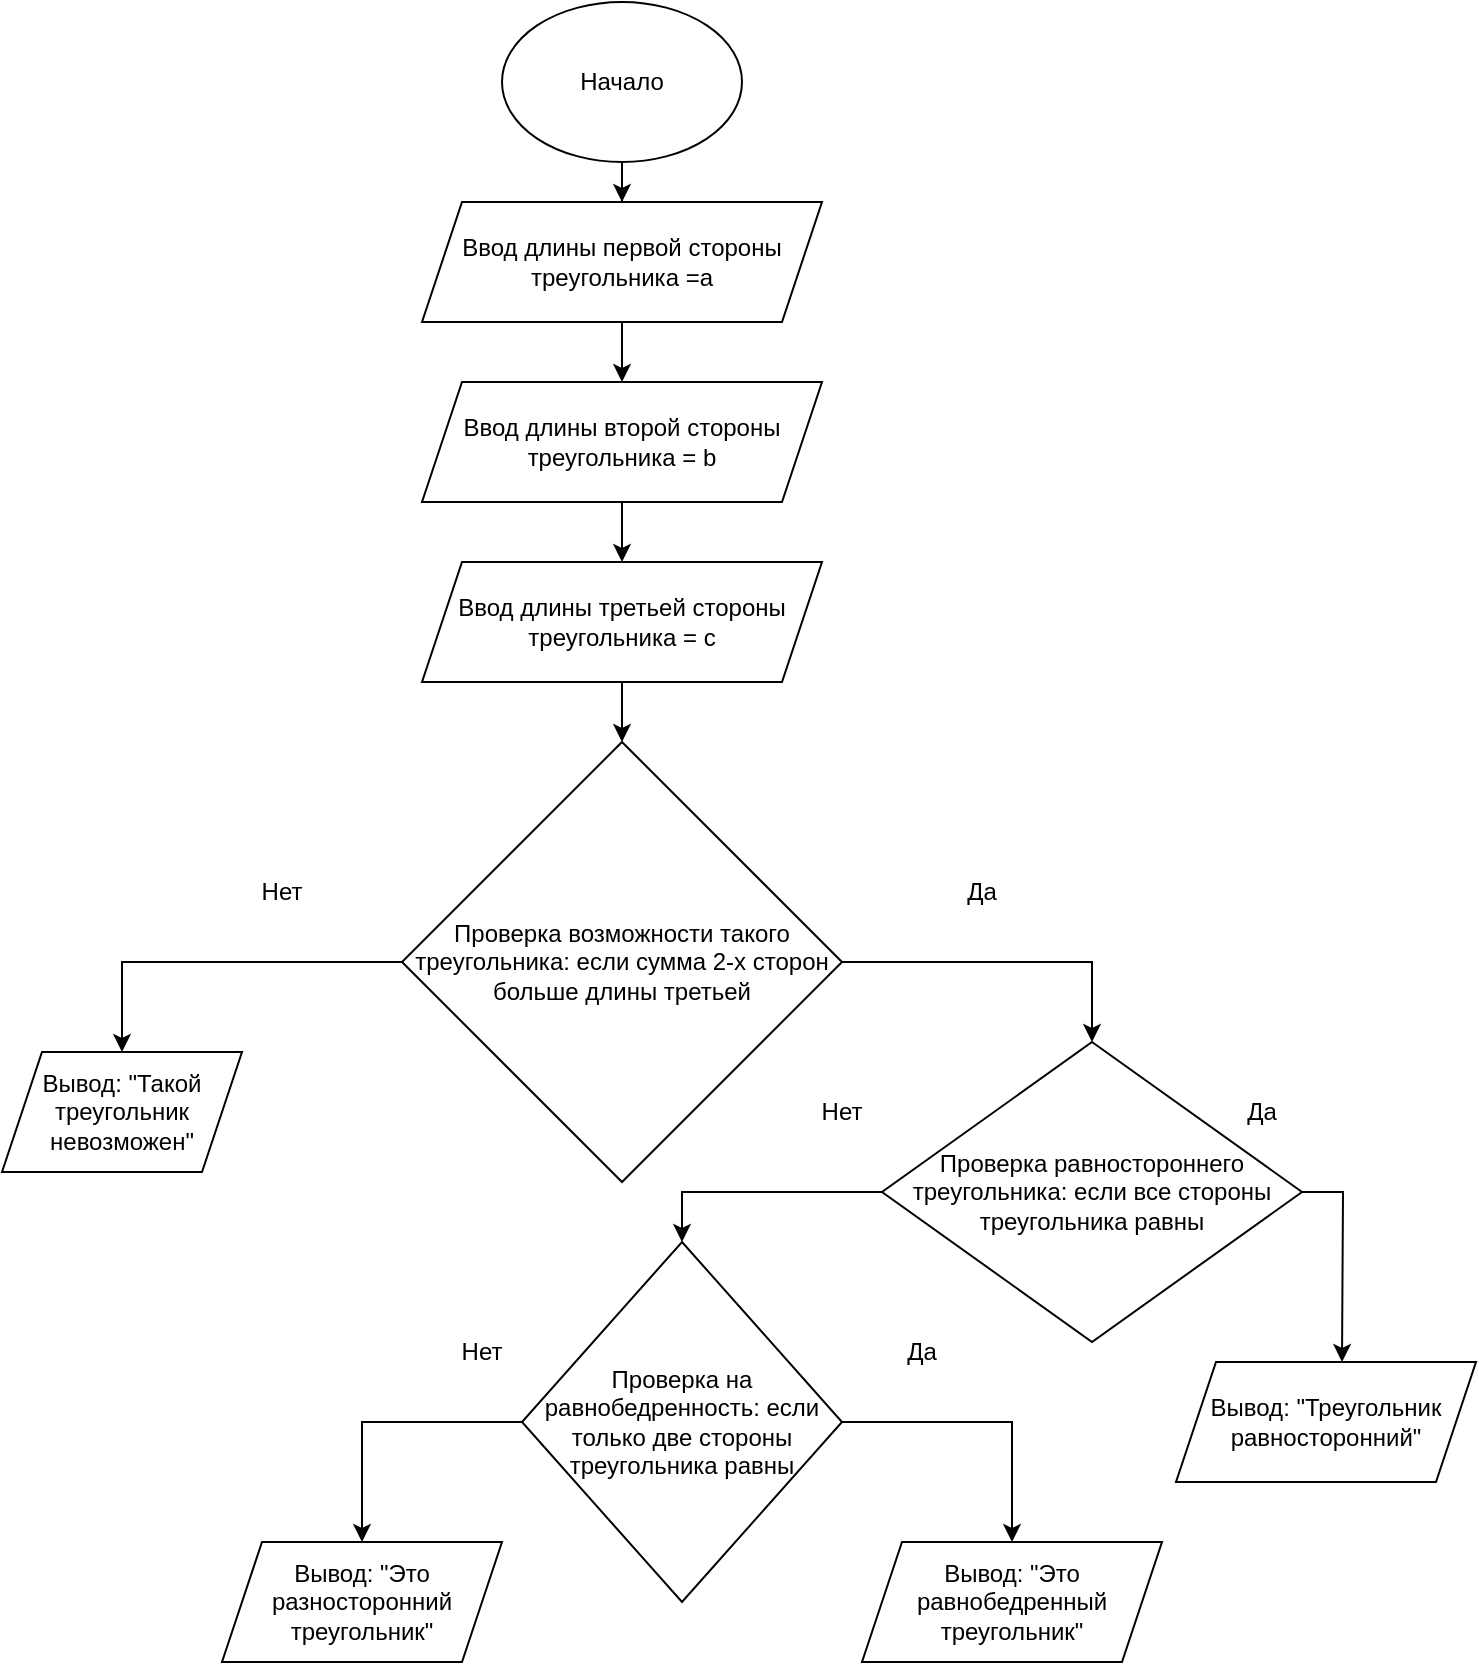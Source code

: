 <mxfile version="16.0.0" type="github">
  <diagram id="jDjCkrvd8pg0LujyqgoL" name="Page-1">
    <mxGraphModel dx="782" dy="418" grid="1" gridSize="10" guides="1" tooltips="1" connect="1" arrows="1" fold="1" page="1" pageScale="1" pageWidth="827" pageHeight="1169" math="0" shadow="0">
      <root>
        <mxCell id="0" />
        <mxCell id="1" parent="0" />
        <mxCell id="SS7sDXPhh90FTraIYqzg-6" style="edgeStyle=orthogonalEdgeStyle;rounded=0;orthogonalLoop=1;jettySize=auto;html=1;entryX=0.5;entryY=0;entryDx=0;entryDy=0;" edge="1" parent="1" source="SS7sDXPhh90FTraIYqzg-1" target="SS7sDXPhh90FTraIYqzg-2">
          <mxGeometry relative="1" as="geometry" />
        </mxCell>
        <mxCell id="SS7sDXPhh90FTraIYqzg-1" value="Начало" style="ellipse;whiteSpace=wrap;html=1;" vertex="1" parent="1">
          <mxGeometry x="340" y="30" width="120" height="80" as="geometry" />
        </mxCell>
        <mxCell id="SS7sDXPhh90FTraIYqzg-7" style="edgeStyle=orthogonalEdgeStyle;rounded=0;orthogonalLoop=1;jettySize=auto;html=1;entryX=0.5;entryY=0;entryDx=0;entryDy=0;" edge="1" parent="1" source="SS7sDXPhh90FTraIYqzg-2" target="SS7sDXPhh90FTraIYqzg-3">
          <mxGeometry relative="1" as="geometry" />
        </mxCell>
        <mxCell id="SS7sDXPhh90FTraIYqzg-2" value="Ввод длины первой стороны треугольника =а" style="shape=parallelogram;perimeter=parallelogramPerimeter;whiteSpace=wrap;html=1;fixedSize=1;" vertex="1" parent="1">
          <mxGeometry x="300" y="130" width="200" height="60" as="geometry" />
        </mxCell>
        <mxCell id="SS7sDXPhh90FTraIYqzg-8" style="edgeStyle=orthogonalEdgeStyle;rounded=0;orthogonalLoop=1;jettySize=auto;html=1;entryX=0.5;entryY=0;entryDx=0;entryDy=0;" edge="1" parent="1" source="SS7sDXPhh90FTraIYqzg-3" target="SS7sDXPhh90FTraIYqzg-4">
          <mxGeometry relative="1" as="geometry" />
        </mxCell>
        <mxCell id="SS7sDXPhh90FTraIYqzg-3" value="Ввод длины второй стороны треугольника = b" style="shape=parallelogram;perimeter=parallelogramPerimeter;whiteSpace=wrap;html=1;fixedSize=1;" vertex="1" parent="1">
          <mxGeometry x="300" y="220" width="200" height="60" as="geometry" />
        </mxCell>
        <mxCell id="SS7sDXPhh90FTraIYqzg-9" style="edgeStyle=orthogonalEdgeStyle;rounded=0;orthogonalLoop=1;jettySize=auto;html=1;entryX=0.5;entryY=0;entryDx=0;entryDy=0;" edge="1" parent="1" source="SS7sDXPhh90FTraIYqzg-4" target="SS7sDXPhh90FTraIYqzg-5">
          <mxGeometry relative="1" as="geometry" />
        </mxCell>
        <mxCell id="SS7sDXPhh90FTraIYqzg-4" value="Ввод длины третьей стороны треугольника = c" style="shape=parallelogram;perimeter=parallelogramPerimeter;whiteSpace=wrap;html=1;fixedSize=1;" vertex="1" parent="1">
          <mxGeometry x="300" y="310" width="200" height="60" as="geometry" />
        </mxCell>
        <mxCell id="SS7sDXPhh90FTraIYqzg-14" style="edgeStyle=orthogonalEdgeStyle;rounded=0;orthogonalLoop=1;jettySize=auto;html=1;entryX=0.5;entryY=0;entryDx=0;entryDy=0;" edge="1" parent="1" source="SS7sDXPhh90FTraIYqzg-5" target="SS7sDXPhh90FTraIYqzg-13">
          <mxGeometry relative="1" as="geometry" />
        </mxCell>
        <mxCell id="SS7sDXPhh90FTraIYqzg-16" style="edgeStyle=orthogonalEdgeStyle;rounded=0;orthogonalLoop=1;jettySize=auto;html=1;entryX=0.5;entryY=0;entryDx=0;entryDy=0;" edge="1" parent="1" source="SS7sDXPhh90FTraIYqzg-5" target="SS7sDXPhh90FTraIYqzg-15">
          <mxGeometry relative="1" as="geometry" />
        </mxCell>
        <mxCell id="SS7sDXPhh90FTraIYqzg-5" value="Проверка возможности такого треугольника: если сумма 2-х сторон больше длины третьей" style="rhombus;whiteSpace=wrap;html=1;" vertex="1" parent="1">
          <mxGeometry x="290" y="400" width="220" height="220" as="geometry" />
        </mxCell>
        <mxCell id="SS7sDXPhh90FTraIYqzg-10" value="Да" style="text;html=1;strokeColor=none;fillColor=none;align=center;verticalAlign=middle;whiteSpace=wrap;rounded=0;" vertex="1" parent="1">
          <mxGeometry x="550" y="460" width="60" height="30" as="geometry" />
        </mxCell>
        <mxCell id="SS7sDXPhh90FTraIYqzg-11" value="Нет" style="text;html=1;strokeColor=none;fillColor=none;align=center;verticalAlign=middle;whiteSpace=wrap;rounded=0;" vertex="1" parent="1">
          <mxGeometry x="200" y="460" width="60" height="30" as="geometry" />
        </mxCell>
        <mxCell id="SS7sDXPhh90FTraIYqzg-13" value="Вывод: &quot;Такой треугольник невозможен&quot;" style="shape=parallelogram;perimeter=parallelogramPerimeter;whiteSpace=wrap;html=1;fixedSize=1;" vertex="1" parent="1">
          <mxGeometry x="90" y="555" width="120" height="60" as="geometry" />
        </mxCell>
        <mxCell id="SS7sDXPhh90FTraIYqzg-20" style="edgeStyle=orthogonalEdgeStyle;rounded=0;orthogonalLoop=1;jettySize=auto;html=1;" edge="1" parent="1" source="SS7sDXPhh90FTraIYqzg-15">
          <mxGeometry relative="1" as="geometry">
            <mxPoint x="760" y="710" as="targetPoint" />
          </mxGeometry>
        </mxCell>
        <mxCell id="SS7sDXPhh90FTraIYqzg-22" style="edgeStyle=orthogonalEdgeStyle;rounded=0;orthogonalLoop=1;jettySize=auto;html=1;entryX=0.5;entryY=0;entryDx=0;entryDy=0;" edge="1" parent="1" source="SS7sDXPhh90FTraIYqzg-15" target="SS7sDXPhh90FTraIYqzg-21">
          <mxGeometry relative="1" as="geometry" />
        </mxCell>
        <mxCell id="SS7sDXPhh90FTraIYqzg-15" value="Проверка равностороннего треугольника: если все стороны треугольника равны" style="rhombus;whiteSpace=wrap;html=1;" vertex="1" parent="1">
          <mxGeometry x="530" y="550" width="210" height="150" as="geometry" />
        </mxCell>
        <mxCell id="SS7sDXPhh90FTraIYqzg-17" value="Да" style="text;html=1;strokeColor=none;fillColor=none;align=center;verticalAlign=middle;whiteSpace=wrap;rounded=0;" vertex="1" parent="1">
          <mxGeometry x="690" y="570" width="60" height="30" as="geometry" />
        </mxCell>
        <mxCell id="SS7sDXPhh90FTraIYqzg-18" value="Нет" style="text;html=1;strokeColor=none;fillColor=none;align=center;verticalAlign=middle;whiteSpace=wrap;rounded=0;" vertex="1" parent="1">
          <mxGeometry x="480" y="570" width="60" height="30" as="geometry" />
        </mxCell>
        <mxCell id="SS7sDXPhh90FTraIYqzg-19" value="Вывод: &quot;Треугольник равносторонний&quot; " style="shape=parallelogram;perimeter=parallelogramPerimeter;whiteSpace=wrap;html=1;fixedSize=1;" vertex="1" parent="1">
          <mxGeometry x="677" y="710" width="150" height="60" as="geometry" />
        </mxCell>
        <mxCell id="SS7sDXPhh90FTraIYqzg-28" style="edgeStyle=orthogonalEdgeStyle;rounded=0;orthogonalLoop=1;jettySize=auto;html=1;entryX=0.5;entryY=0;entryDx=0;entryDy=0;" edge="1" parent="1" source="SS7sDXPhh90FTraIYqzg-21" target="SS7sDXPhh90FTraIYqzg-25">
          <mxGeometry relative="1" as="geometry">
            <mxPoint x="580" y="770" as="targetPoint" />
          </mxGeometry>
        </mxCell>
        <mxCell id="SS7sDXPhh90FTraIYqzg-29" style="edgeStyle=orthogonalEdgeStyle;rounded=0;orthogonalLoop=1;jettySize=auto;html=1;exitX=0;exitY=0.5;exitDx=0;exitDy=0;entryX=0.5;entryY=0;entryDx=0;entryDy=0;" edge="1" parent="1" source="SS7sDXPhh90FTraIYqzg-21" target="SS7sDXPhh90FTraIYqzg-26">
          <mxGeometry relative="1" as="geometry" />
        </mxCell>
        <mxCell id="SS7sDXPhh90FTraIYqzg-21" value="Проверка на равнобедренность: если только две стороны треугольника равны" style="rhombus;whiteSpace=wrap;html=1;" vertex="1" parent="1">
          <mxGeometry x="350" y="650" width="160" height="180" as="geometry" />
        </mxCell>
        <mxCell id="SS7sDXPhh90FTraIYqzg-23" value="Да" style="text;html=1;strokeColor=none;fillColor=none;align=center;verticalAlign=middle;whiteSpace=wrap;rounded=0;" vertex="1" parent="1">
          <mxGeometry x="520" y="690" width="60" height="30" as="geometry" />
        </mxCell>
        <mxCell id="SS7sDXPhh90FTraIYqzg-24" value="Нет" style="text;html=1;strokeColor=none;fillColor=none;align=center;verticalAlign=middle;whiteSpace=wrap;rounded=0;" vertex="1" parent="1">
          <mxGeometry x="300" y="690" width="60" height="30" as="geometry" />
        </mxCell>
        <mxCell id="SS7sDXPhh90FTraIYqzg-25" value="Вывод: &quot;Это равнобедренный треугольник&quot;" style="shape=parallelogram;perimeter=parallelogramPerimeter;whiteSpace=wrap;html=1;fixedSize=1;" vertex="1" parent="1">
          <mxGeometry x="520" y="800" width="150" height="60" as="geometry" />
        </mxCell>
        <mxCell id="SS7sDXPhh90FTraIYqzg-26" value="Вывод: &quot;Это разносторонний треугольник&quot;" style="shape=parallelogram;perimeter=parallelogramPerimeter;whiteSpace=wrap;html=1;fixedSize=1;" vertex="1" parent="1">
          <mxGeometry x="200" y="800" width="140" height="60" as="geometry" />
        </mxCell>
      </root>
    </mxGraphModel>
  </diagram>
</mxfile>
